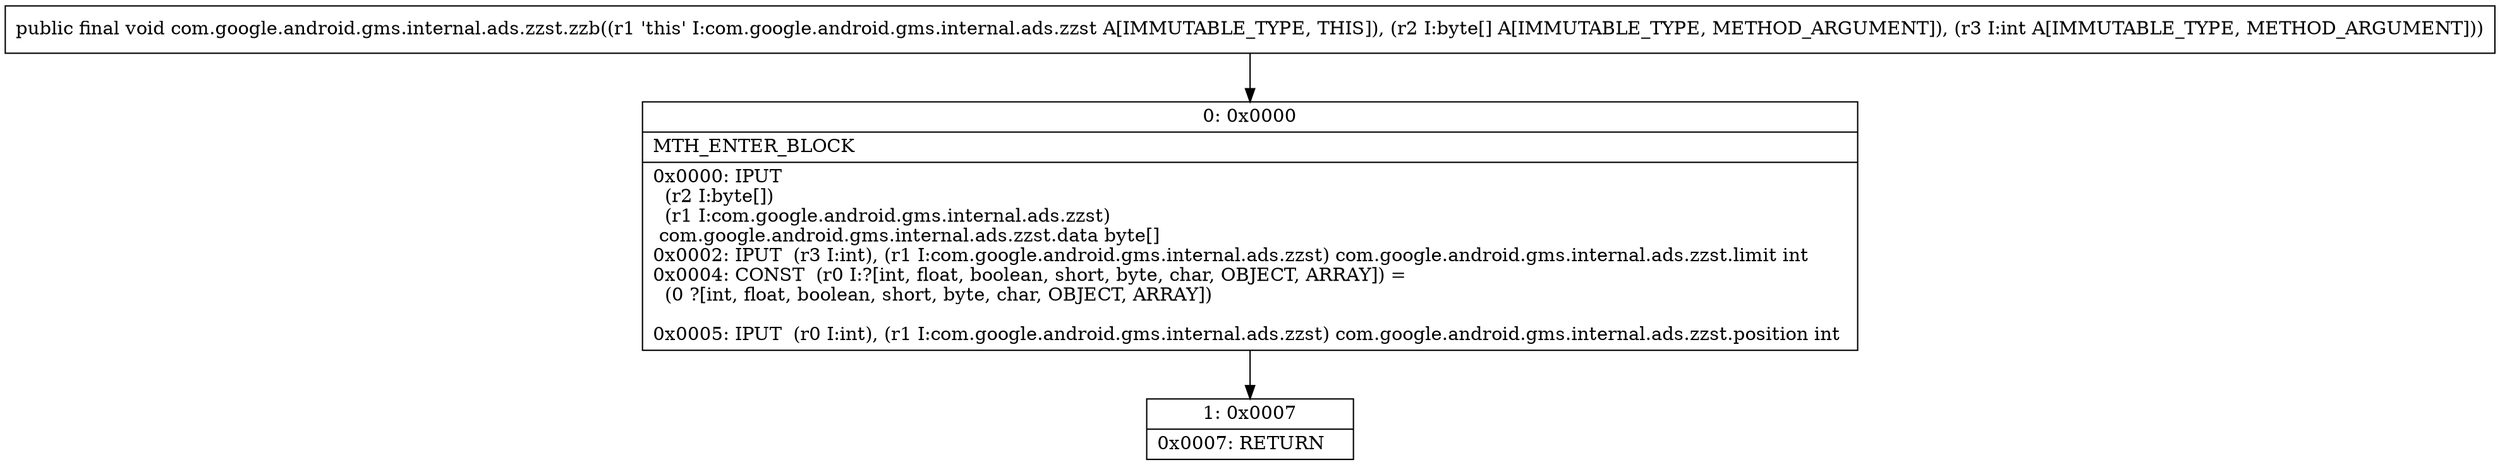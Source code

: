 digraph "CFG forcom.google.android.gms.internal.ads.zzst.zzb([BI)V" {
Node_0 [shape=record,label="{0\:\ 0x0000|MTH_ENTER_BLOCK\l|0x0000: IPUT  \l  (r2 I:byte[])\l  (r1 I:com.google.android.gms.internal.ads.zzst)\l com.google.android.gms.internal.ads.zzst.data byte[] \l0x0002: IPUT  (r3 I:int), (r1 I:com.google.android.gms.internal.ads.zzst) com.google.android.gms.internal.ads.zzst.limit int \l0x0004: CONST  (r0 I:?[int, float, boolean, short, byte, char, OBJECT, ARRAY]) = \l  (0 ?[int, float, boolean, short, byte, char, OBJECT, ARRAY])\l \l0x0005: IPUT  (r0 I:int), (r1 I:com.google.android.gms.internal.ads.zzst) com.google.android.gms.internal.ads.zzst.position int \l}"];
Node_1 [shape=record,label="{1\:\ 0x0007|0x0007: RETURN   \l}"];
MethodNode[shape=record,label="{public final void com.google.android.gms.internal.ads.zzst.zzb((r1 'this' I:com.google.android.gms.internal.ads.zzst A[IMMUTABLE_TYPE, THIS]), (r2 I:byte[] A[IMMUTABLE_TYPE, METHOD_ARGUMENT]), (r3 I:int A[IMMUTABLE_TYPE, METHOD_ARGUMENT])) }"];
MethodNode -> Node_0;
Node_0 -> Node_1;
}

